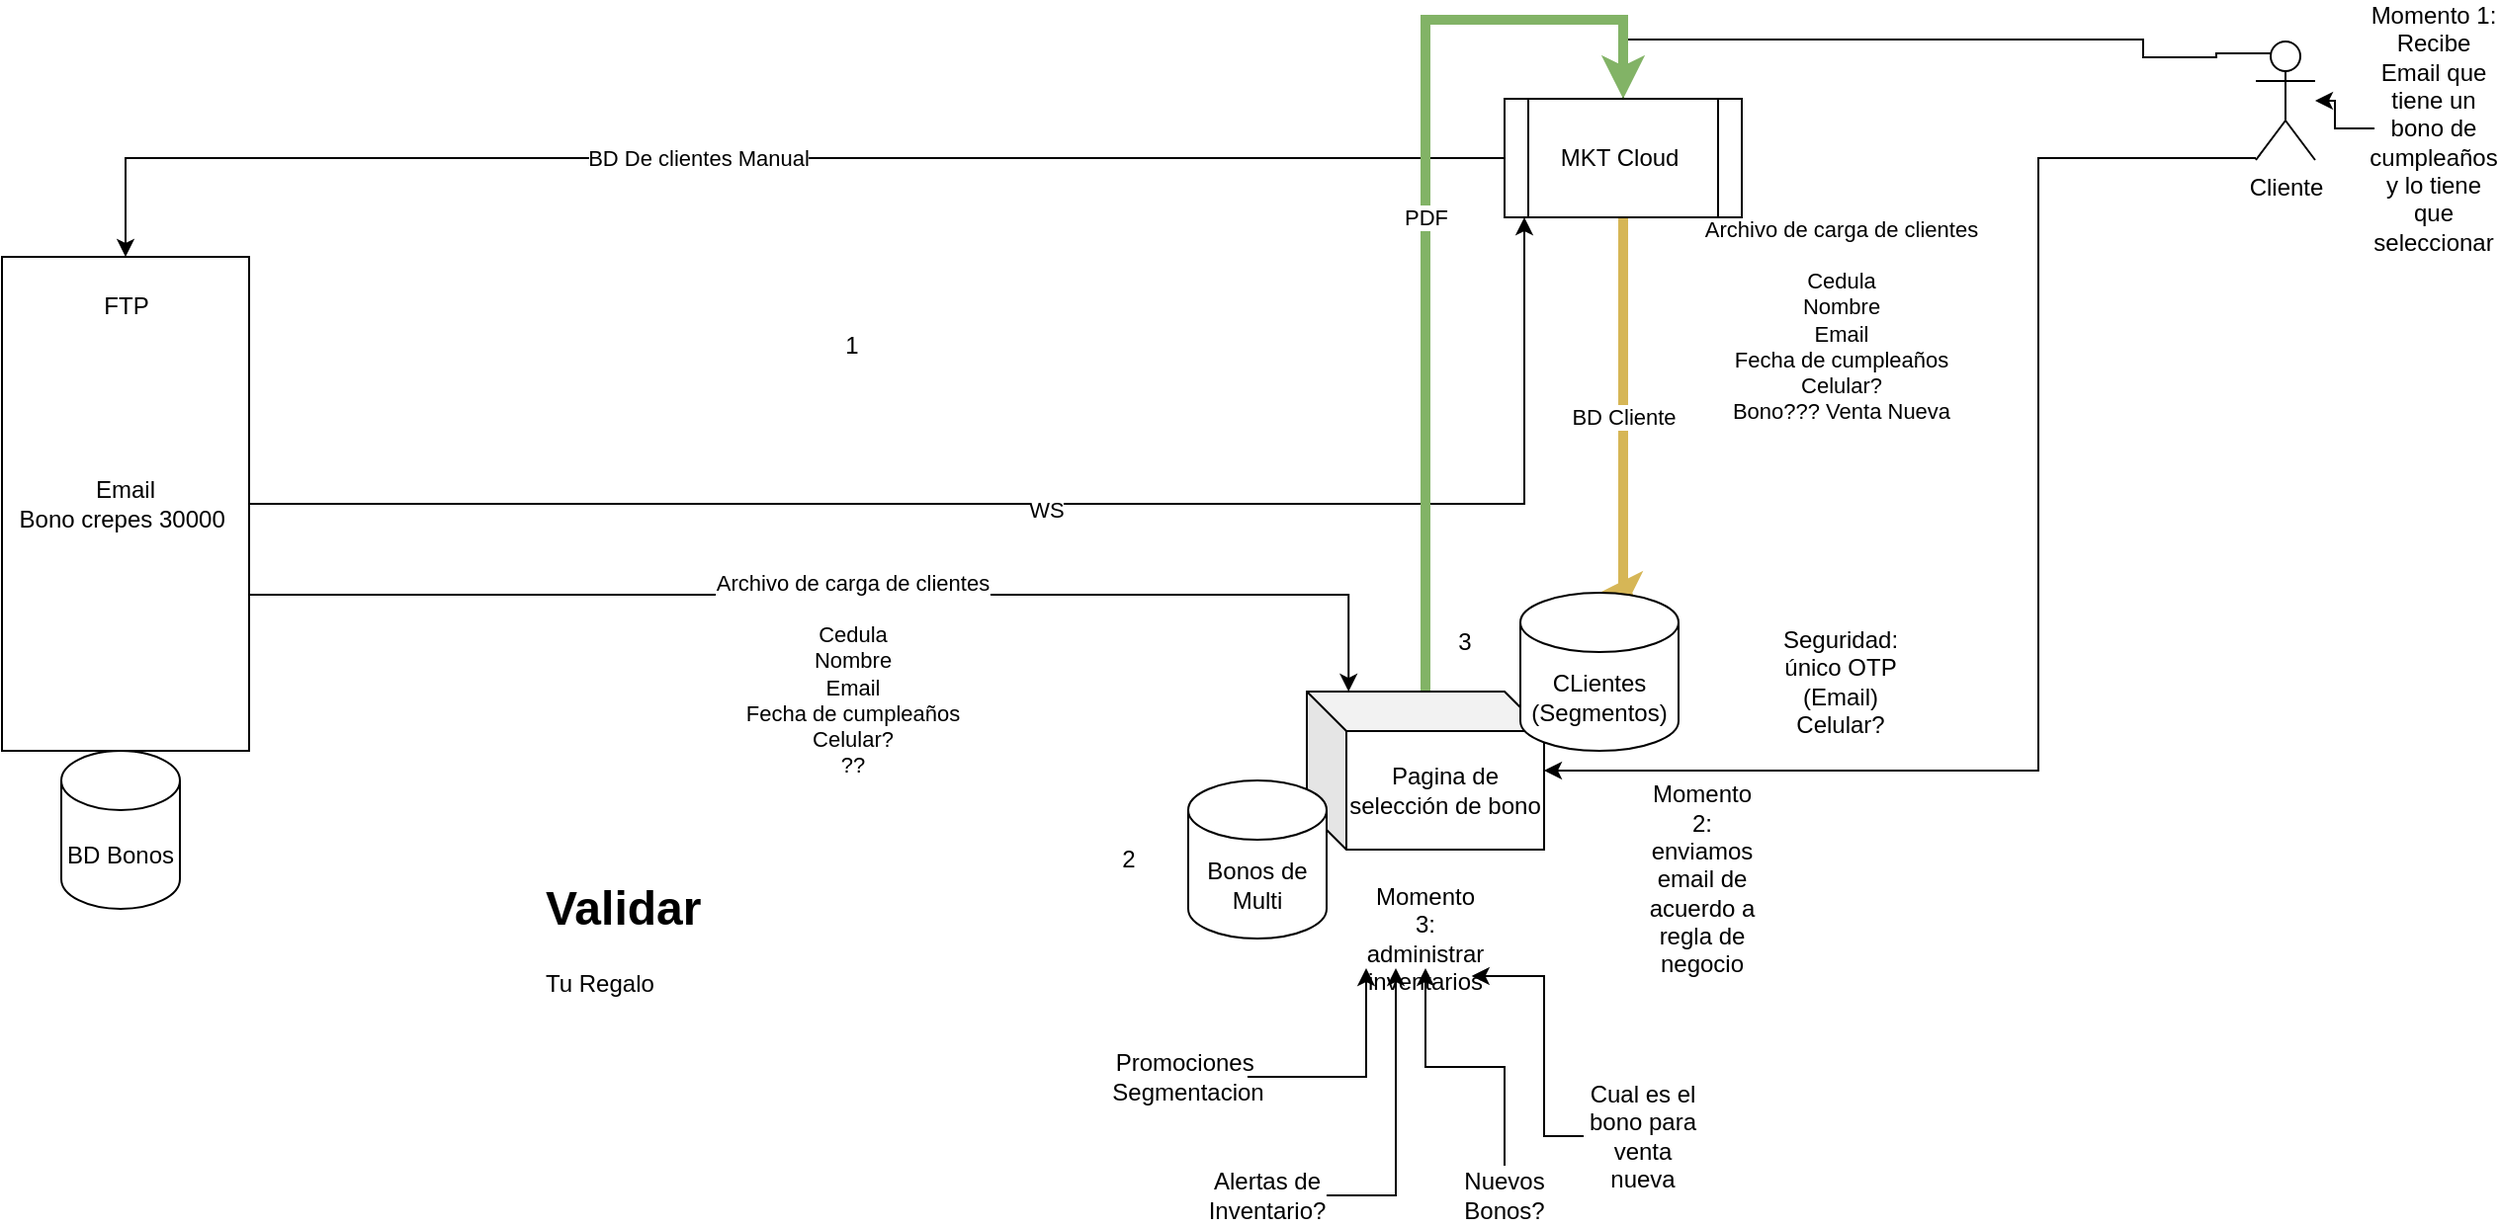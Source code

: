 <mxfile version="21.0.2" type="github"><diagram name="Page-1" id="LNjLUYXOshPplb9pOKPZ"><mxGraphModel dx="1194" dy="599" grid="1" gridSize="10" guides="1" tooltips="1" connect="1" arrows="1" fold="1" page="1" pageScale="1" pageWidth="850" pageHeight="1100" math="0" shadow="0"><root><mxCell id="0"/><mxCell id="1" parent="0"/><mxCell id="ukQT_VfDOPzDVHGgjQjo-1" style="edgeStyle=orthogonalEdgeStyle;rounded=0;orthogonalLoop=1;jettySize=auto;html=1;" edge="1" parent="1" source="ukQT_VfDOPzDVHGgjQjo-4" target="ukQT_VfDOPzDVHGgjQjo-10"><mxGeometry relative="1" as="geometry"><Array as="points"><mxPoint x="1070" y="1045"/></Array></mxGeometry></mxCell><mxCell id="ukQT_VfDOPzDVHGgjQjo-2" value="WS" style="edgeLabel;html=1;align=center;verticalAlign=middle;resizable=0;points=[];" vertex="1" connectable="0" parent="ukQT_VfDOPzDVHGgjQjo-1"><mxGeometry x="0.02" y="-3" relative="1" as="geometry"><mxPoint as="offset"/></mxGeometry></mxCell><mxCell id="ukQT_VfDOPzDVHGgjQjo-3" value="Archivo de carga de clientes&lt;br&gt;&lt;br&gt;Cedula&lt;br&gt;Nombre&lt;br&gt;Email&lt;br&gt;Fecha de cumpleaños&lt;br&gt;Celular?&lt;br&gt;??" style="edgeStyle=orthogonalEdgeStyle;rounded=0;orthogonalLoop=1;jettySize=auto;html=1;entryX=0.176;entryY=-0.012;entryDx=0;entryDy=0;entryPerimeter=0;" edge="1" parent="1"><mxGeometry x="0.009" y="-40" relative="1" as="geometry"><mxPoint x="425" y="1091" as="sourcePoint"/><mxPoint x="981.12" y="1140.04" as="targetPoint"/><Array as="points"><mxPoint x="981" y="1091"/></Array><mxPoint as="offset"/></mxGeometry></mxCell><mxCell id="ukQT_VfDOPzDVHGgjQjo-4" value="Email&lt;br&gt;Bono crepes 30000&amp;nbsp;" style="rounded=0;whiteSpace=wrap;html=1;" vertex="1" parent="1"><mxGeometry x="300" y="920" width="125" height="250" as="geometry"/></mxCell><mxCell id="ukQT_VfDOPzDVHGgjQjo-5" style="edgeStyle=orthogonalEdgeStyle;rounded=0;orthogonalLoop=1;jettySize=auto;html=1;entryX=0.5;entryY=0;entryDx=0;entryDy=0;" edge="1" parent="1" source="ukQT_VfDOPzDVHGgjQjo-10" target="ukQT_VfDOPzDVHGgjQjo-4"><mxGeometry relative="1" as="geometry"/></mxCell><mxCell id="ukQT_VfDOPzDVHGgjQjo-6" value="BD De clientes Manual" style="edgeLabel;html=1;align=center;verticalAlign=middle;resizable=0;points=[];" vertex="1" connectable="0" parent="ukQT_VfDOPzDVHGgjQjo-5"><mxGeometry x="0.093" relative="1" as="geometry"><mxPoint as="offset"/></mxGeometry></mxCell><mxCell id="ukQT_VfDOPzDVHGgjQjo-7" style="edgeStyle=orthogonalEdgeStyle;rounded=0;orthogonalLoop=1;jettySize=auto;html=1;entryX=0.75;entryY=0.1;entryDx=0;entryDy=0;entryPerimeter=0;" edge="1" parent="1" source="ukQT_VfDOPzDVHGgjQjo-10" target="ukQT_VfDOPzDVHGgjQjo-19"><mxGeometry relative="1" as="geometry"><Array as="points"><mxPoint x="1120" y="810"/><mxPoint x="1383" y="810"/><mxPoint x="1383" y="819"/><mxPoint x="1420" y="819"/><mxPoint x="1420" y="817"/></Array></mxGeometry></mxCell><mxCell id="ukQT_VfDOPzDVHGgjQjo-8" value="BD Cliente" style="edgeStyle=orthogonalEdgeStyle;rounded=0;jumpSize=11;orthogonalLoop=1;jettySize=auto;html=1;strokeWidth=5;fillColor=#fff2cc;strokeColor=#d6b656;entryX=0.5;entryY=0;entryDx=0;entryDy=0;entryPerimeter=0;" edge="1" parent="1" source="ukQT_VfDOPzDVHGgjQjo-10" target="ukQT_VfDOPzDVHGgjQjo-32"><mxGeometry relative="1" as="geometry"><Array as="points"><mxPoint x="1120" y="1090"/></Array></mxGeometry></mxCell><mxCell id="ukQT_VfDOPzDVHGgjQjo-9" value="Archivo de carga de clientes&lt;br style=&quot;border-color: var(--border-color);&quot;&gt;&lt;br style=&quot;border-color: var(--border-color);&quot;&gt;Cedula&lt;br style=&quot;border-color: var(--border-color);&quot;&gt;Nombre&lt;br style=&quot;border-color: var(--border-color);&quot;&gt;Email&lt;br style=&quot;border-color: var(--border-color);&quot;&gt;Fecha de cumpleaños&lt;br style=&quot;border-color: var(--border-color);&quot;&gt;Celular?&lt;br style=&quot;border-color: var(--border-color);&quot;&gt;Bono??? Venta Nueva" style="edgeLabel;html=1;align=center;verticalAlign=middle;resizable=0;points=[];" vertex="1" connectable="0" parent="ukQT_VfDOPzDVHGgjQjo-8"><mxGeometry x="-0.463" y="7" relative="1" as="geometry"><mxPoint x="103" y="-2" as="offset"/></mxGeometry></mxCell><mxCell id="ukQT_VfDOPzDVHGgjQjo-10" value="MKT Cloud&amp;nbsp;" style="shape=process;whiteSpace=wrap;html=1;backgroundOutline=1;" vertex="1" parent="1"><mxGeometry x="1060" y="840" width="120" height="60" as="geometry"/></mxCell><mxCell id="ukQT_VfDOPzDVHGgjQjo-11" value="BD Bonos" style="shape=cylinder3;whiteSpace=wrap;html=1;boundedLbl=1;backgroundOutline=1;size=15;" vertex="1" parent="1"><mxGeometry x="330" y="1170" width="60" height="80" as="geometry"/></mxCell><mxCell id="ukQT_VfDOPzDVHGgjQjo-12" value="FTP" style="text;html=1;strokeColor=none;fillColor=none;align=center;verticalAlign=middle;whiteSpace=wrap;rounded=0;" vertex="1" parent="1"><mxGeometry x="332.5" y="930" width="60" height="30" as="geometry"/></mxCell><mxCell id="ukQT_VfDOPzDVHGgjQjo-13" value="1" style="text;html=1;strokeColor=none;fillColor=none;align=center;verticalAlign=middle;whiteSpace=wrap;rounded=0;" vertex="1" parent="1"><mxGeometry x="700" y="950" width="60" height="30" as="geometry"/></mxCell><mxCell id="ukQT_VfDOPzDVHGgjQjo-14" value="2" style="text;html=1;strokeColor=none;fillColor=none;align=center;verticalAlign=middle;whiteSpace=wrap;rounded=0;" vertex="1" parent="1"><mxGeometry x="840" y="1210" width="60" height="30" as="geometry"/></mxCell><mxCell id="ukQT_VfDOPzDVHGgjQjo-15" value="3" style="text;html=1;strokeColor=none;fillColor=none;align=center;verticalAlign=middle;whiteSpace=wrap;rounded=0;" vertex="1" parent="1"><mxGeometry x="1010" y="1100" width="60" height="30" as="geometry"/></mxCell><mxCell id="ukQT_VfDOPzDVHGgjQjo-16" value="PDF" style="edgeStyle=orthogonalEdgeStyle;rounded=0;orthogonalLoop=1;jettySize=auto;html=1;entryX=0.5;entryY=0;entryDx=0;entryDy=0;fillColor=#d5e8d4;strokeColor=#82b366;jumpSize=11;strokeWidth=5;" edge="1" parent="1" source="ukQT_VfDOPzDVHGgjQjo-17" target="ukQT_VfDOPzDVHGgjQjo-10"><mxGeometry relative="1" as="geometry"><Array as="points"><mxPoint x="1020" y="800"/><mxPoint x="1120" y="800"/></Array></mxGeometry></mxCell><mxCell id="ukQT_VfDOPzDVHGgjQjo-17" value="Pagina de selección de bono" style="shape=cube;whiteSpace=wrap;html=1;boundedLbl=1;backgroundOutline=1;darkOpacity=0.05;darkOpacity2=0.1;" vertex="1" parent="1"><mxGeometry x="960" y="1140" width="120" height="80" as="geometry"/></mxCell><mxCell id="ukQT_VfDOPzDVHGgjQjo-18" style="edgeStyle=orthogonalEdgeStyle;rounded=0;orthogonalLoop=1;jettySize=auto;html=1;" edge="1" parent="1" source="ukQT_VfDOPzDVHGgjQjo-19" target="ukQT_VfDOPzDVHGgjQjo-17"><mxGeometry relative="1" as="geometry"><Array as="points"><mxPoint x="1330" y="870"/><mxPoint x="1330" y="1180"/></Array></mxGeometry></mxCell><mxCell id="ukQT_VfDOPzDVHGgjQjo-19" value="Cliente" style="shape=umlActor;verticalLabelPosition=bottom;verticalAlign=top;html=1;outlineConnect=0;" vertex="1" parent="1"><mxGeometry x="1440" y="811" width="30" height="60" as="geometry"/></mxCell><mxCell id="ukQT_VfDOPzDVHGgjQjo-20" value="" style="edgeStyle=orthogonalEdgeStyle;rounded=0;orthogonalLoop=1;jettySize=auto;html=1;" edge="1" parent="1" source="ukQT_VfDOPzDVHGgjQjo-21" target="ukQT_VfDOPzDVHGgjQjo-19"><mxGeometry relative="1" as="geometry"/></mxCell><mxCell id="ukQT_VfDOPzDVHGgjQjo-21" value="Momento 1: Recibe Email que tiene un bono de cumpleaños y lo tiene que seleccionar" style="text;html=1;strokeColor=none;fillColor=none;align=center;verticalAlign=middle;whiteSpace=wrap;rounded=0;" vertex="1" parent="1"><mxGeometry x="1500" y="840" width="60" height="30" as="geometry"/></mxCell><mxCell id="ukQT_VfDOPzDVHGgjQjo-22" value="Momento 2: enviamos email de acuerdo a regla de negocio" style="text;html=1;strokeColor=none;fillColor=none;align=center;verticalAlign=middle;whiteSpace=wrap;rounded=0;" vertex="1" parent="1"><mxGeometry x="1130" y="1220" width="60" height="30" as="geometry"/></mxCell><mxCell id="ukQT_VfDOPzDVHGgjQjo-23" value="Momento 3: administrar inventarios" style="text;html=1;strokeColor=none;fillColor=none;align=center;verticalAlign=middle;whiteSpace=wrap;rounded=0;" vertex="1" parent="1"><mxGeometry x="990" y="1250" width="60" height="30" as="geometry"/></mxCell><mxCell id="ukQT_VfDOPzDVHGgjQjo-24" style="edgeStyle=orthogonalEdgeStyle;rounded=0;orthogonalLoop=1;jettySize=auto;html=1;entryX=0.25;entryY=1;entryDx=0;entryDy=0;" edge="1" parent="1" source="ukQT_VfDOPzDVHGgjQjo-25" target="ukQT_VfDOPzDVHGgjQjo-23"><mxGeometry relative="1" as="geometry"/></mxCell><mxCell id="ukQT_VfDOPzDVHGgjQjo-25" value="Alertas de Inventario?" style="text;html=1;strokeColor=none;fillColor=none;align=center;verticalAlign=middle;whiteSpace=wrap;rounded=0;" vertex="1" parent="1"><mxGeometry x="910" y="1380" width="60" height="30" as="geometry"/></mxCell><mxCell id="ukQT_VfDOPzDVHGgjQjo-26" style="edgeStyle=orthogonalEdgeStyle;rounded=0;orthogonalLoop=1;jettySize=auto;html=1;" edge="1" parent="1" source="ukQT_VfDOPzDVHGgjQjo-27" target="ukQT_VfDOPzDVHGgjQjo-23"><mxGeometry relative="1" as="geometry"/></mxCell><mxCell id="ukQT_VfDOPzDVHGgjQjo-27" value="Nuevos Bonos?" style="text;html=1;strokeColor=none;fillColor=none;align=center;verticalAlign=middle;whiteSpace=wrap;rounded=0;" vertex="1" parent="1"><mxGeometry x="1030" y="1380" width="60" height="30" as="geometry"/></mxCell><mxCell id="ukQT_VfDOPzDVHGgjQjo-28" style="edgeStyle=orthogonalEdgeStyle;rounded=0;orthogonalLoop=1;jettySize=auto;html=1;entryX=0;entryY=1;entryDx=0;entryDy=0;" edge="1" parent="1" source="ukQT_VfDOPzDVHGgjQjo-29" target="ukQT_VfDOPzDVHGgjQjo-23"><mxGeometry relative="1" as="geometry"/></mxCell><mxCell id="ukQT_VfDOPzDVHGgjQjo-29" value="Promociones&amp;nbsp;&lt;br&gt;Segmentacion" style="text;html=1;strokeColor=none;fillColor=none;align=center;verticalAlign=middle;whiteSpace=wrap;rounded=0;" vertex="1" parent="1"><mxGeometry x="870" y="1320" width="60" height="30" as="geometry"/></mxCell><mxCell id="ukQT_VfDOPzDVHGgjQjo-30" value="Seguridad:&lt;br&gt;único OTP (Email)&lt;br&gt;Celular?" style="text;html=1;strokeColor=none;fillColor=none;align=center;verticalAlign=middle;whiteSpace=wrap;rounded=0;" vertex="1" parent="1"><mxGeometry x="1200" y="1120" width="60" height="30" as="geometry"/></mxCell><mxCell id="ukQT_VfDOPzDVHGgjQjo-31" value="Bonos de Multi" style="shape=cylinder3;whiteSpace=wrap;html=1;boundedLbl=1;backgroundOutline=1;size=15;" vertex="1" parent="1"><mxGeometry x="900" y="1185" width="70" height="80" as="geometry"/></mxCell><mxCell id="ukQT_VfDOPzDVHGgjQjo-32" value="CLientes (Segmentos)" style="shape=cylinder3;whiteSpace=wrap;html=1;boundedLbl=1;backgroundOutline=1;size=15;" vertex="1" parent="1"><mxGeometry x="1068" y="1090" width="80" height="80" as="geometry"/></mxCell><mxCell id="ukQT_VfDOPzDVHGgjQjo-33" style="edgeStyle=orthogonalEdgeStyle;rounded=0;jumpSize=11;orthogonalLoop=1;jettySize=auto;html=1;entryX=0.889;entryY=1.133;entryDx=0;entryDy=0;entryPerimeter=0;strokeWidth=1;" edge="1" parent="1" source="ukQT_VfDOPzDVHGgjQjo-34" target="ukQT_VfDOPzDVHGgjQjo-23"><mxGeometry relative="1" as="geometry"><Array as="points"><mxPoint x="1080" y="1365"/><mxPoint x="1080" y="1284"/></Array></mxGeometry></mxCell><mxCell id="ukQT_VfDOPzDVHGgjQjo-34" value="Cual es el bono para venta nueva" style="text;html=1;strokeColor=none;fillColor=none;align=center;verticalAlign=middle;whiteSpace=wrap;rounded=0;" vertex="1" parent="1"><mxGeometry x="1100" y="1350" width="60" height="30" as="geometry"/></mxCell><mxCell id="ukQT_VfDOPzDVHGgjQjo-35" value="&lt;h1&gt;Validar&lt;/h1&gt;&lt;p&gt;Tu Regalo&amp;nbsp;&lt;/p&gt;&lt;p&gt;&lt;br&gt;&lt;/p&gt;&lt;p&gt;&lt;br&gt;&lt;/p&gt;" style="text;html=1;strokeColor=none;fillColor=none;spacing=5;spacingTop=-20;whiteSpace=wrap;overflow=hidden;rounded=0;" vertex="1" parent="1"><mxGeometry x="570" y="1230" width="190" height="120" as="geometry"/></mxCell></root></mxGraphModel></diagram></mxfile>